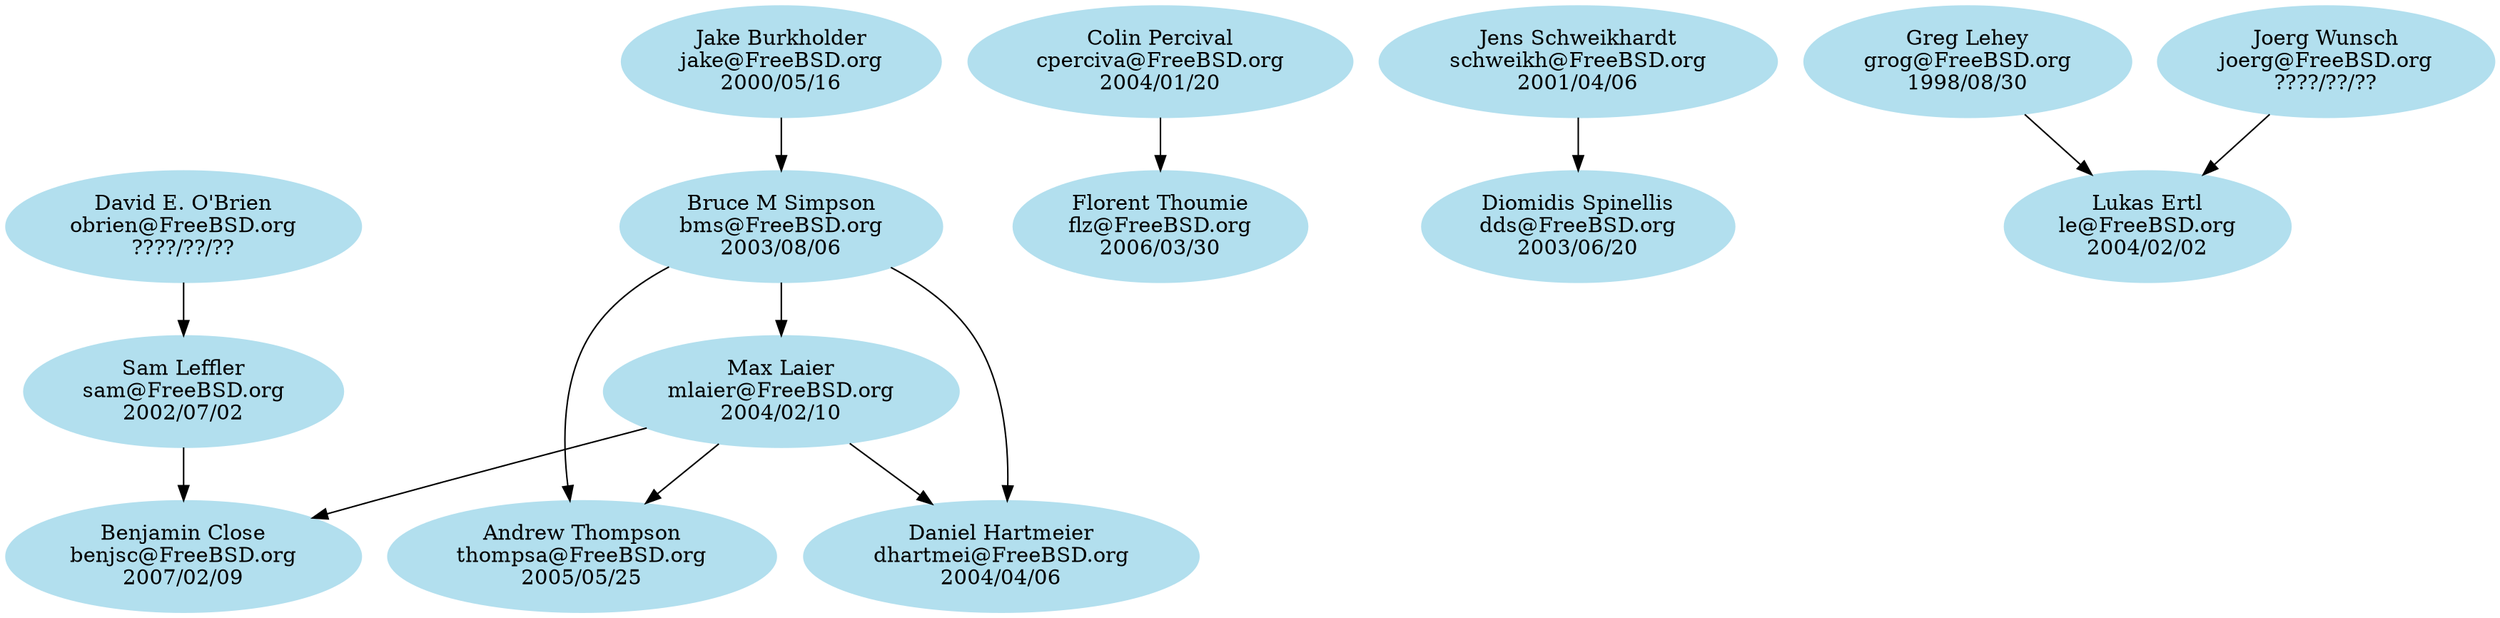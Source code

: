 # $FreeBSD$

digraph src {

# Node definitions follow this example:
#
#   foo [label="Foo Bar\nfoo@FreeBSD.org\n????/??/??"]
#
# ????/??/?? is the date when the commit bit was obtained, usually the one you
# can find looking at CVS logs for the access (or avail) file under CVSROOT.
#
# For returned commit bits, the node definition will follow this example:
#
#   foo [label="Foo Bar\nfoo@FreeBSD.org\n????/??/??\n????/??/??"]
#
# The first date is the same as for an active committer, the second date is
# the date when the commit bit has been returned. Again, check CVS logs.

node [color=grey62, style=filled, bgcolor=black];

# Alumni go here.. Try to keep things sorted.

node [color=lightblue2, style=filled, bgcolor=black];

# Current src committers go here. Try to keep things sorted.

benjsc [label="Benjamin Close\nbenjsc@FreeBSD.org\n2007/02/09"]
bms [label="Bruce M Simpson\nbms@FreeBSD.org\n2003/08/06"]
cperciva [label="Colin Percival\ncperciva@FreeBSD.org\n2004/01/20"]
dds [label="Diomidis Spinellis\ndds@FreeBSD.org\n2003/06/20"]
dhartmei [label="Daniel Hartmeier\ndhartmei@FreeBSD.org\n2004/04/06"]
flz [label="Florent Thoumie\nflz@FreeBSD.org\n2006/03/30"]
grog [label="Greg Lehey\ngrog@FreeBSD.org\n1998/08/30"]
jake [label="Jake Burkholder\njake@FreeBSD.org\n2000/05/16"]
joerg [label="Joerg Wunsch\njoerg@FreeBSD.org\n????/??/??"]
le [label="Lukas Ertl\nle@FreeBSD.org\n2004/02/02"]
mlaier [label="Max Laier\nmlaier@FreeBSD.org\n2004/02/10"]
obrien [label="David E. O'Brien\nobrien@FreeBSD.org\n????/??/??"]
sam [label="Sam Leffler\nsam@FreeBSD.org\n2002/07/02"]
schweikh [label="Jens Schweikhardt\nschweikh@FreeBSD.org\n2001/04/06"]
thompsa [label="Andrew Thompson\nthompsa@FreeBSD.org\n2005/05/25"]

# Here are the mentor/mentee relationships.
# Group together all the mentees for a particular mentor.
# Keep the list sorted by mentor login.

cperciva -> flz

bms -> mlaier
bms -> dhartmei
bms -> thompsa

jake -> bms

joerg -> le

grog -> le

mlaier -> benjsc
mlaier -> dhartmei
mlaier -> thompsa

obrien -> sam

sam -> benjsc

schweikh -> dds

}
